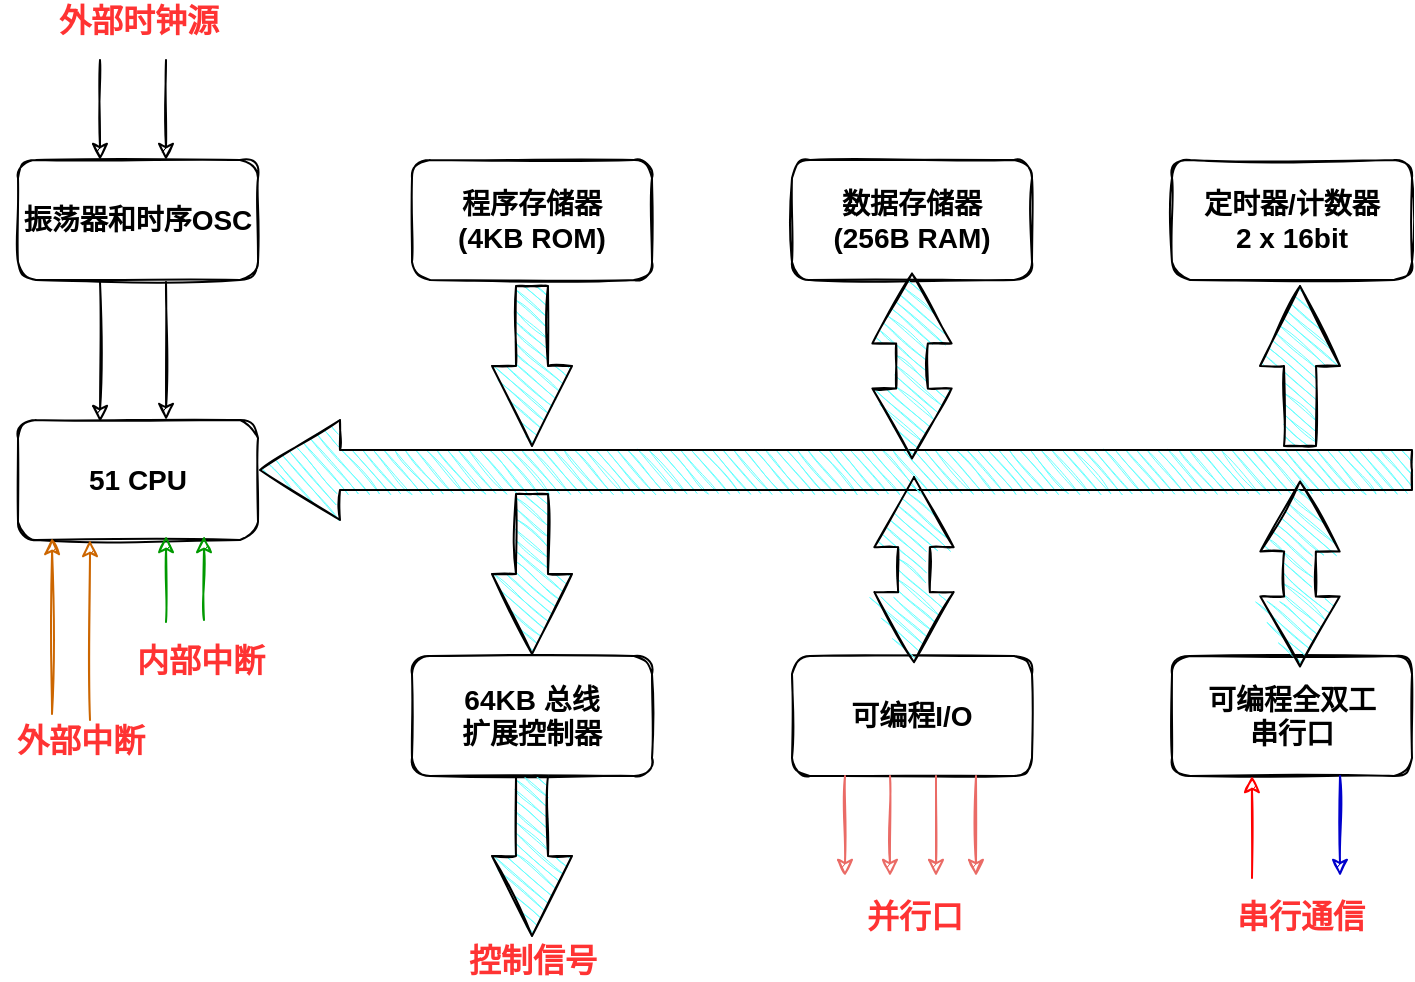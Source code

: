<mxfile version="13.6.10" type="github"><diagram id="MGCmfJrivj5Q1gArp32v" name="Page-1"><mxGraphModel dx="1366" dy="717" grid="0" gridSize="10" guides="1" tooltips="1" connect="1" arrows="1" fold="1" page="1" pageScale="1" pageWidth="850" pageHeight="1100" math="0" shadow="0"><root><mxCell id="0"/><mxCell id="1" parent="0"/><mxCell id="u2EBKxkW6d36S1HCKcoR-30" value="" style="html=1;shadow=0;dashed=0;align=center;verticalAlign=middle;shape=mxgraph.arrows2.arrow;dy=0.6;dx=40;flipH=1;notch=0;fillColor=#66FFFF;fontSize=14;sketch=1;rounded=1;" vertex="1" parent="1"><mxGeometry x="210" y="260" width="576" height="50" as="geometry"/></mxCell><UserObject label="振荡器和时序OSC" treeRoot="1" id="u2EBKxkW6d36S1HCKcoR-31"><mxCell style="whiteSpace=wrap;html=1;align=center;treeFolding=1;treeMoving=1;newEdgeStyle={&quot;edgeStyle&quot;:&quot;elbowEdgeStyle&quot;,&quot;startArrow&quot;:&quot;none&quot;,&quot;endArrow&quot;:&quot;none&quot;};glass=0;shadow=0;fontSize=14;fontStyle=1;sketch=1;rounded=1;" vertex="1" parent="1"><mxGeometry x="89" y="130" width="120" height="60" as="geometry"/></mxCell></UserObject><UserObject label="51 CPU" treeRoot="1" id="u2EBKxkW6d36S1HCKcoR-32"><mxCell style="whiteSpace=wrap;html=1;align=center;treeFolding=1;treeMoving=1;newEdgeStyle={&quot;edgeStyle&quot;:&quot;elbowEdgeStyle&quot;,&quot;startArrow&quot;:&quot;none&quot;,&quot;endArrow&quot;:&quot;none&quot;};glass=0;shadow=0;fontSize=14;fontStyle=1;sketch=1;rounded=1;" vertex="1" parent="1"><mxGeometry x="89" y="260" width="120" height="60" as="geometry"/></mxCell></UserObject><UserObject label="程序存储器&lt;br style=&quot;font-size: 14px;&quot;&gt;(4KB ROM)" treeRoot="1" id="u2EBKxkW6d36S1HCKcoR-33"><mxCell style="whiteSpace=wrap;html=1;align=center;treeFolding=1;treeMoving=1;newEdgeStyle={&quot;edgeStyle&quot;:&quot;elbowEdgeStyle&quot;,&quot;startArrow&quot;:&quot;none&quot;,&quot;endArrow&quot;:&quot;none&quot;};glass=0;shadow=0;fontSize=14;fontStyle=1;sketch=1;rounded=1;" vertex="1" parent="1"><mxGeometry x="286" y="130" width="120" height="60" as="geometry"/></mxCell></UserObject><UserObject label="数据存储器&lt;br style=&quot;font-size: 14px;&quot;&gt;(256B RAM)" treeRoot="1" id="u2EBKxkW6d36S1HCKcoR-34"><mxCell style="whiteSpace=wrap;html=1;align=center;treeFolding=1;treeMoving=1;newEdgeStyle={&quot;edgeStyle&quot;:&quot;elbowEdgeStyle&quot;,&quot;startArrow&quot;:&quot;none&quot;,&quot;endArrow&quot;:&quot;none&quot;};glass=0;shadow=0;fontSize=14;fontStyle=1;sketch=1;rounded=1;" vertex="1" parent="1"><mxGeometry x="476" y="130" width="120" height="60" as="geometry"/></mxCell></UserObject><UserObject label="定时器/计数器&lt;br style=&quot;font-size: 14px;&quot;&gt;2 x 16bit" treeRoot="1" id="u2EBKxkW6d36S1HCKcoR-35"><mxCell style="whiteSpace=wrap;html=1;align=center;treeFolding=1;treeMoving=1;newEdgeStyle={&quot;edgeStyle&quot;:&quot;elbowEdgeStyle&quot;,&quot;startArrow&quot;:&quot;none&quot;,&quot;endArrow&quot;:&quot;none&quot;};glass=0;shadow=0;fontSize=14;fontStyle=1;sketch=1;rounded=1;" vertex="1" parent="1"><mxGeometry x="666" y="130" width="120" height="60" as="geometry"/></mxCell></UserObject><UserObject label="64KB 总线&lt;br style=&quot;font-size: 14px;&quot;&gt;扩展控制器" treeRoot="1" id="u2EBKxkW6d36S1HCKcoR-36"><mxCell style="whiteSpace=wrap;html=1;align=center;treeFolding=1;treeMoving=1;newEdgeStyle={&quot;edgeStyle&quot;:&quot;elbowEdgeStyle&quot;,&quot;startArrow&quot;:&quot;none&quot;,&quot;endArrow&quot;:&quot;none&quot;};glass=0;shadow=0;fontSize=14;fontStyle=1;sketch=1;rounded=1;" vertex="1" parent="1"><mxGeometry x="286" y="378" width="120" height="60" as="geometry"/></mxCell></UserObject><UserObject label="可编程I/O" treeRoot="1" id="u2EBKxkW6d36S1HCKcoR-37"><mxCell style="whiteSpace=wrap;html=1;align=center;treeFolding=1;treeMoving=1;newEdgeStyle={&quot;edgeStyle&quot;:&quot;elbowEdgeStyle&quot;,&quot;startArrow&quot;:&quot;none&quot;,&quot;endArrow&quot;:&quot;none&quot;};glass=0;shadow=0;fontSize=14;fontStyle=1;sketch=1;rounded=1;" vertex="1" parent="1"><mxGeometry x="476" y="378" width="120" height="60" as="geometry"/></mxCell></UserObject><UserObject label="可编程全双工&lt;br&gt;串行口" treeRoot="1" id="u2EBKxkW6d36S1HCKcoR-38"><mxCell style="whiteSpace=wrap;html=1;align=center;treeFolding=1;treeMoving=1;newEdgeStyle={&quot;edgeStyle&quot;:&quot;elbowEdgeStyle&quot;,&quot;startArrow&quot;:&quot;none&quot;,&quot;endArrow&quot;:&quot;none&quot;};glass=0;shadow=0;fontSize=14;fontStyle=1;sketch=1;rounded=1;" vertex="1" parent="1"><mxGeometry x="666" y="378" width="120" height="60" as="geometry"/></mxCell></UserObject><mxCell id="u2EBKxkW6d36S1HCKcoR-39" value="" style="html=1;shadow=0;dashed=0;align=center;verticalAlign=middle;shape=mxgraph.arrows2.arrow;dy=0.6;dx=40;direction=north;notch=0;glass=0;strokeColor=#000000;fillColor=#66FFFF;gradientColor=none;fontSize=14;rotation=-180;sketch=1;rounded=1;" vertex="1" parent="1"><mxGeometry x="326" y="193" width="40" height="80" as="geometry"/></mxCell><mxCell id="u2EBKxkW6d36S1HCKcoR-41" value="" style="html=1;shadow=0;dashed=0;align=center;verticalAlign=middle;shape=mxgraph.arrows2.arrow;dy=0.6;dx=40;direction=north;notch=0;glass=0;strokeColor=#000000;fillColor=#66FFFF;gradientColor=none;fontSize=14;rotation=0;sketch=1;rounded=1;" vertex="1" parent="1"><mxGeometry x="710" y="193" width="40" height="80" as="geometry"/></mxCell><mxCell id="u2EBKxkW6d36S1HCKcoR-42" value="" style="html=1;shadow=0;dashed=0;align=center;verticalAlign=middle;shape=mxgraph.arrows2.twoWayArrow;dy=0.6;dx=35;glass=0;strokeColor=#000000;fillColor=#66FFFF;gradientColor=none;fontSize=14;rotation=90;sketch=1;rounded=1;" vertex="1" parent="1"><mxGeometry x="489.75" y="213.18" width="92.5" height="39.63" as="geometry"/></mxCell><mxCell id="u2EBKxkW6d36S1HCKcoR-43" value="" style="html=1;shadow=0;dashed=0;align=center;verticalAlign=middle;shape=mxgraph.arrows2.arrow;dy=0.6;dx=40;direction=north;notch=0;glass=0;strokeColor=#000000;fillColor=#66FFFF;gradientColor=none;fontSize=14;rotation=-180;sketch=1;rounded=1;" vertex="1" parent="1"><mxGeometry x="326" y="297" width="40" height="80" as="geometry"/></mxCell><mxCell id="u2EBKxkW6d36S1HCKcoR-47" value="" style="html=1;shadow=0;dashed=0;align=center;verticalAlign=middle;shape=mxgraph.arrows2.twoWayArrow;dy=0.6;dx=35;glass=0;strokeColor=#000000;fillColor=#66FFFF;gradientColor=none;fontSize=14;rotation=90;sketch=1;rounded=1;" vertex="1" parent="1"><mxGeometry x="683.75" y="317.18" width="92.5" height="39.63" as="geometry"/></mxCell><mxCell id="u2EBKxkW6d36S1HCKcoR-48" value="" style="html=1;shadow=0;dashed=0;align=center;verticalAlign=middle;shape=mxgraph.arrows2.twoWayArrow;dy=0.6;dx=35;glass=0;strokeColor=#000000;fillColor=#66FFFF;gradientColor=none;fontSize=14;rotation=90;sketch=1;rounded=1;" vertex="1" parent="1"><mxGeometry x="490.75" y="315" width="92.5" height="39.63" as="geometry"/></mxCell><mxCell id="u2EBKxkW6d36S1HCKcoR-50" value="" style="edgeStyle=segmentEdgeStyle;endArrow=classic;html=1;fontSize=14;entryX=0.25;entryY=0;entryDx=0;entryDy=0;sketch=1;" edge="1" parent="1"><mxGeometry width="50" height="50" relative="1" as="geometry"><mxPoint x="130" y="80" as="sourcePoint"/><mxPoint x="130" y="130" as="targetPoint"/></mxGeometry></mxCell><mxCell id="u2EBKxkW6d36S1HCKcoR-52" value="" style="edgeStyle=segmentEdgeStyle;endArrow=classic;html=1;fontSize=14;entryX=0.25;entryY=0;entryDx=0;entryDy=0;sketch=1;" edge="1" parent="1"><mxGeometry width="50" height="50" relative="1" as="geometry"><mxPoint x="163" y="80" as="sourcePoint"/><mxPoint x="163" y="130" as="targetPoint"/></mxGeometry></mxCell><mxCell id="u2EBKxkW6d36S1HCKcoR-54" value="&lt;font style=&quot;font-size: 16px&quot;&gt;外部中断&lt;/font&gt;" style="text;html=1;align=center;verticalAlign=middle;resizable=0;points=[];autosize=1;fontSize=14;fontColor=#FF3333;fontStyle=1;sketch=1;rounded=1;" vertex="1" parent="1"><mxGeometry x="80" y="410" width="80" height="20" as="geometry"/></mxCell><mxCell id="u2EBKxkW6d36S1HCKcoR-55" value="" style="edgeStyle=segmentEdgeStyle;endArrow=classic;html=1;fontSize=14;entryX=0.342;entryY=0.017;entryDx=0;entryDy=0;entryPerimeter=0;sketch=1;" edge="1" parent="1" target="u2EBKxkW6d36S1HCKcoR-32"><mxGeometry width="50" height="50" relative="1" as="geometry"><mxPoint x="130" y="191" as="sourcePoint"/><mxPoint x="130" y="241" as="targetPoint"/></mxGeometry></mxCell><mxCell id="u2EBKxkW6d36S1HCKcoR-56" value="" style="edgeStyle=segmentEdgeStyle;endArrow=classic;html=1;fontSize=14;entryX=0.617;entryY=0;entryDx=0;entryDy=0;entryPerimeter=0;sketch=1;" edge="1" parent="1" target="u2EBKxkW6d36S1HCKcoR-32"><mxGeometry width="50" height="50" relative="1" as="geometry"><mxPoint x="163" y="191" as="sourcePoint"/><mxPoint x="163" y="241" as="targetPoint"/></mxGeometry></mxCell><mxCell id="u2EBKxkW6d36S1HCKcoR-57" value="" style="edgeStyle=segmentEdgeStyle;endArrow=classic;html=1;fontSize=14;entryX=0.25;entryY=1;entryDx=0;entryDy=0;strokeColor=#CC6600;sketch=1;" edge="1" parent="1"><mxGeometry width="50" height="50" relative="1" as="geometry"><mxPoint x="125" y="410" as="sourcePoint"/><mxPoint x="125" y="320" as="targetPoint"/></mxGeometry></mxCell><mxCell id="u2EBKxkW6d36S1HCKcoR-58" value="" style="edgeStyle=segmentEdgeStyle;endArrow=classic;html=1;fontSize=14;entryX=0.142;entryY=1.033;entryDx=0;entryDy=0;entryPerimeter=0;strokeColor=#CC6600;sketch=1;" edge="1" parent="1"><mxGeometry width="50" height="50" relative="1" as="geometry"><mxPoint x="106" y="407" as="sourcePoint"/><mxPoint x="106.04" y="318.98" as="targetPoint"/></mxGeometry></mxCell><mxCell id="u2EBKxkW6d36S1HCKcoR-61" value="" style="edgeStyle=segmentEdgeStyle;endArrow=classic;html=1;fontSize=14;entryX=0.25;entryY=1;entryDx=0;entryDy=0;strokeColor=#009900;sketch=1;" edge="1" parent="1"><mxGeometry width="50" height="50" relative="1" as="geometry"><mxPoint x="182" y="360" as="sourcePoint"/><mxPoint x="182" y="318" as="targetPoint"/></mxGeometry></mxCell><mxCell id="u2EBKxkW6d36S1HCKcoR-62" value="" style="edgeStyle=segmentEdgeStyle;endArrow=classic;html=1;fontSize=14;entryX=0.142;entryY=1.033;entryDx=0;entryDy=0;entryPerimeter=0;strokeColor=#009900;sketch=1;" edge="1" parent="1"><mxGeometry width="50" height="50" relative="1" as="geometry"><mxPoint x="163" y="361" as="sourcePoint"/><mxPoint x="163.04" y="317.98" as="targetPoint"/></mxGeometry></mxCell><mxCell id="u2EBKxkW6d36S1HCKcoR-63" value="&lt;font style=&quot;font-size: 16px&quot;&gt;内部中断&lt;/font&gt;" style="text;html=1;align=center;verticalAlign=middle;resizable=0;points=[];autosize=1;fontSize=14;fontColor=#FF3333;fontStyle=1;sketch=1;rounded=1;" vertex="1" parent="1"><mxGeometry x="140" y="370" width="80" height="20" as="geometry"/></mxCell><mxCell id="u2EBKxkW6d36S1HCKcoR-64" value="&lt;font style=&quot;font-size: 16px&quot;&gt;外部时钟源&lt;/font&gt;" style="text;html=1;align=center;verticalAlign=middle;resizable=0;points=[];autosize=1;fontSize=14;fontColor=#FF3333;fontStyle=1;sketch=1;rounded=1;" vertex="1" parent="1"><mxGeometry x="99" y="50" width="100" height="20" as="geometry"/></mxCell><mxCell id="u2EBKxkW6d36S1HCKcoR-65" value="" style="html=1;shadow=0;dashed=0;align=center;verticalAlign=middle;shape=mxgraph.arrows2.arrow;dy=0.6;dx=40;direction=north;notch=0;glass=0;strokeColor=#000000;fillColor=#66FFFF;gradientColor=none;fontSize=14;rotation=-180;sketch=1;rounded=1;" vertex="1" parent="1"><mxGeometry x="326" y="438" width="40" height="80" as="geometry"/></mxCell><mxCell id="u2EBKxkW6d36S1HCKcoR-67" value="&lt;font style=&quot;font-size: 16px&quot;&gt;控制信号&lt;/font&gt;" style="text;html=1;align=center;verticalAlign=middle;resizable=0;points=[];autosize=1;fontSize=14;fontColor=#FF3333;fontStyle=1;sketch=1;rounded=1;" vertex="1" parent="1"><mxGeometry x="306" y="520" width="80" height="20" as="geometry"/></mxCell><mxCell id="u2EBKxkW6d36S1HCKcoR-74" value="" style="edgeStyle=segmentEdgeStyle;endArrow=classic;html=1;fontSize=14;entryX=0.25;entryY=0;entryDx=0;entryDy=0;strokeColor=#EA6B66;sketch=1;" edge="1" parent="1"><mxGeometry width="50" height="50" relative="1" as="geometry"><mxPoint x="568" y="438" as="sourcePoint"/><mxPoint x="568" y="488" as="targetPoint"/></mxGeometry></mxCell><mxCell id="u2EBKxkW6d36S1HCKcoR-75" value="" style="edgeStyle=segmentEdgeStyle;endArrow=classic;html=1;fontSize=14;entryX=0.25;entryY=0;entryDx=0;entryDy=0;strokeColor=#EA6B66;sketch=1;" edge="1" parent="1"><mxGeometry width="50" height="50" relative="1" as="geometry"><mxPoint x="502.5" y="438" as="sourcePoint"/><mxPoint x="502.5" y="488" as="targetPoint"/></mxGeometry></mxCell><mxCell id="u2EBKxkW6d36S1HCKcoR-76" value="" style="edgeStyle=segmentEdgeStyle;endArrow=classic;html=1;fontSize=14;entryX=0.25;entryY=0;entryDx=0;entryDy=0;strokeColor=#EA6B66;sketch=1;" edge="1" parent="1"><mxGeometry width="50" height="50" relative="1" as="geometry"><mxPoint x="525" y="438" as="sourcePoint"/><mxPoint x="525" y="488" as="targetPoint"/></mxGeometry></mxCell><mxCell id="u2EBKxkW6d36S1HCKcoR-77" value="" style="edgeStyle=segmentEdgeStyle;endArrow=classic;html=1;fontSize=14;entryX=0.25;entryY=0;entryDx=0;entryDy=0;strokeColor=#EA6B66;sketch=1;" edge="1" parent="1"><mxGeometry width="50" height="50" relative="1" as="geometry"><mxPoint x="548" y="438" as="sourcePoint"/><mxPoint x="548" y="488" as="targetPoint"/></mxGeometry></mxCell><mxCell id="u2EBKxkW6d36S1HCKcoR-78" value="&lt;font style=&quot;font-size: 16px&quot;&gt;并行口&lt;/font&gt;" style="text;html=1;align=center;verticalAlign=middle;resizable=0;points=[];autosize=1;fontSize=14;fontColor=#FF3333;fontStyle=1;sketch=1;rounded=1;" vertex="1" parent="1"><mxGeometry x="507" y="498" width="60" height="20" as="geometry"/></mxCell><mxCell id="u2EBKxkW6d36S1HCKcoR-79" value="" style="edgeStyle=segmentEdgeStyle;endArrow=classic;html=1;fontSize=14;entryX=0.25;entryY=0;entryDx=0;entryDy=0;strokeColor=#0000CC;sketch=1;" edge="1" parent="1"><mxGeometry width="50" height="50" relative="1" as="geometry"><mxPoint x="750" y="438" as="sourcePoint"/><mxPoint x="750" y="488" as="targetPoint"/></mxGeometry></mxCell><mxCell id="u2EBKxkW6d36S1HCKcoR-80" value="" style="edgeStyle=segmentEdgeStyle;endArrow=classic;html=1;fontSize=14;entryX=0.333;entryY=1.017;entryDx=0;entryDy=0;entryPerimeter=0;strokeColor=#FF0000;sketch=1;" edge="1" parent="1"><mxGeometry width="50" height="50" relative="1" as="geometry"><mxPoint x="706" y="489" as="sourcePoint"/><mxPoint x="705.96" y="438.02" as="targetPoint"/></mxGeometry></mxCell><mxCell id="u2EBKxkW6d36S1HCKcoR-81" value="&lt;span style=&quot;font-size: 16px&quot;&gt;串行通信&lt;/span&gt;" style="text;html=1;align=center;verticalAlign=middle;resizable=0;points=[];autosize=1;fontSize=14;fontColor=#FF3333;fontStyle=1;sketch=1;rounded=1;" vertex="1" parent="1"><mxGeometry x="690" y="498" width="80" height="20" as="geometry"/></mxCell></root></mxGraphModel></diagram></mxfile>